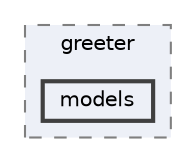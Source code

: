 digraph "flatbuffers/grpc/examples/python/greeter/models"
{
 // LATEX_PDF_SIZE
  bgcolor="transparent";
  edge [fontname=Helvetica,fontsize=10,labelfontname=Helvetica,labelfontsize=10];
  node [fontname=Helvetica,fontsize=10,shape=box,height=0.2,width=0.4];
  compound=true
  subgraph clusterdir_1895611536b03c67835db8530b34551e {
    graph [ bgcolor="#edf0f7", pencolor="grey50", label="greeter", fontname=Helvetica,fontsize=10 style="filled,dashed", URL="dir_1895611536b03c67835db8530b34551e.html",tooltip=""]
  dir_024e803182fdae9e968831932e1c96a3 [label="models", fillcolor="#edf0f7", color="grey25", style="filled,bold", URL="dir_024e803182fdae9e968831932e1c96a3.html",tooltip=""];
  }
}
